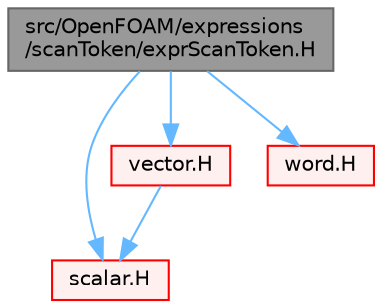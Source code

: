 digraph "src/OpenFOAM/expressions/scanToken/exprScanToken.H"
{
 // LATEX_PDF_SIZE
  bgcolor="transparent";
  edge [fontname=Helvetica,fontsize=10,labelfontname=Helvetica,labelfontsize=10];
  node [fontname=Helvetica,fontsize=10,shape=box,height=0.2,width=0.4];
  Node1 [id="Node000001",label="src/OpenFOAM/expressions\l/scanToken/exprScanToken.H",height=0.2,width=0.4,color="gray40", fillcolor="grey60", style="filled", fontcolor="black",tooltip=" "];
  Node1 -> Node2 [id="edge1_Node000001_Node000002",color="steelblue1",style="solid",tooltip=" "];
  Node2 [id="Node000002",label="scalar.H",height=0.2,width=0.4,color="red", fillcolor="#FFF0F0", style="filled",URL="$scalar_8H.html",tooltip=" "];
  Node1 -> Node33 [id="edge2_Node000001_Node000033",color="steelblue1",style="solid",tooltip=" "];
  Node33 [id="Node000033",label="vector.H",height=0.2,width=0.4,color="red", fillcolor="#FFF0F0", style="filled",URL="$vector_8H.html",tooltip=" "];
  Node33 -> Node2 [id="edge3_Node000033_Node000002",color="steelblue1",style="solid",tooltip=" "];
  Node1 -> Node15 [id="edge4_Node000001_Node000015",color="steelblue1",style="solid",tooltip=" "];
  Node15 [id="Node000015",label="word.H",height=0.2,width=0.4,color="red", fillcolor="#FFF0F0", style="filled",URL="$word_8H.html",tooltip=" "];
}
